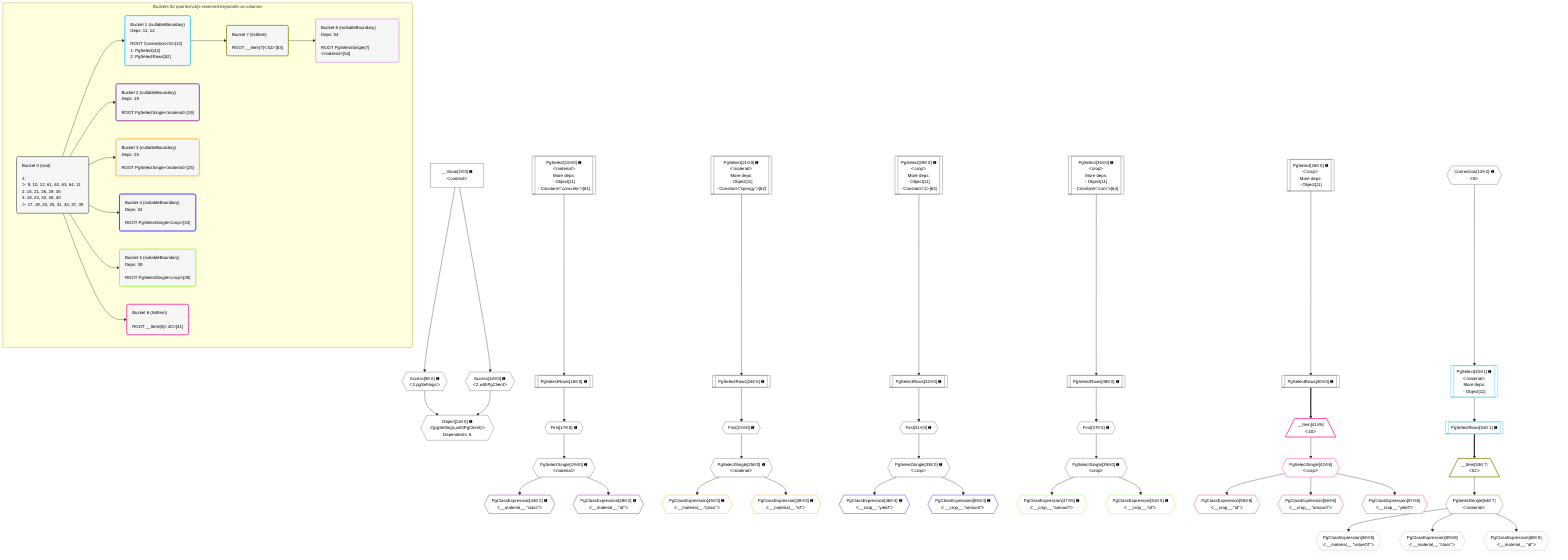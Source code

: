 %%{init: {'themeVariables': { 'fontSize': '12px'}}}%%
graph TD
    classDef path fill:#eee,stroke:#000,color:#000
    classDef plan fill:#fff,stroke-width:1px,color:#000
    classDef itemplan fill:#fff,stroke-width:2px,color:#000
    classDef unbatchedplan fill:#dff,stroke-width:1px,color:#000
    classDef sideeffectplan fill:#fcc,stroke-width:2px,color:#000
    classDef bucket fill:#f6f6f6,color:#000,stroke-width:2px,text-align:left

    subgraph "Buckets for queries/v4/js-reserved-keywords-as-columns"
    Bucket0("Bucket 0 (root)<br /><br />1: <br />ᐳ: 9, 10, 12, 61, 62, 63, 64, 11<br />2: 15, 21, 26, 29, 35<br />3: 18, 24, 32, 38, 40<br />ᐳ: 17, 19, 23, 25, 31, 33, 37, 39"):::bucket
    Bucket1("Bucket 1 (nullableBoundary)<br />Deps: 11, 12<br /><br />ROOT Connectionᐸ8ᐳ[12]<br />1: PgSelect[43]<br />2: PgSelectRows[52]"):::bucket
    Bucket2("Bucket 2 (nullableBoundary)<br />Deps: 19<br /><br />ROOT PgSelectSingleᐸmaterialᐳ[19]"):::bucket
    Bucket3("Bucket 3 (nullableBoundary)<br />Deps: 25<br /><br />ROOT PgSelectSingleᐸmaterialᐳ[25]"):::bucket
    Bucket4("Bucket 4 (nullableBoundary)<br />Deps: 33<br /><br />ROOT PgSelectSingleᐸcropᐳ[33]"):::bucket
    Bucket5("Bucket 5 (nullableBoundary)<br />Deps: 39<br /><br />ROOT PgSelectSingleᐸcropᐳ[39]"):::bucket
    Bucket6("Bucket 6 (listItem)<br /><br />ROOT __Item{6}ᐸ40ᐳ[41]"):::bucket
    Bucket7("Bucket 7 (listItem)<br /><br />ROOT __Item{7}ᐸ52ᐳ[53]"):::bucket
    Bucket8("Bucket 8 (nullableBoundary)<br />Deps: 54<br /><br />ROOT PgSelectSingle{7}ᐸmaterialᐳ[54]"):::bucket
    end
    Bucket0 --> Bucket1 & Bucket2 & Bucket3 & Bucket4 & Bucket5 & Bucket6
    Bucket1 --> Bucket7
    Bucket7 --> Bucket8

    %% plan dependencies
    Object11{{"Object[11∈0] ➊<br />ᐸ{pgSettings,withPgClient}ᐳ<br />Dependents: 6"}}:::plan
    Access9{{"Access[9∈0] ➊<br />ᐸ2.pgSettingsᐳ"}}:::plan
    Access10{{"Access[10∈0] ➊<br />ᐸ2.withPgClientᐳ"}}:::plan
    Access9 & Access10 --> Object11
    PgSelect15[["PgSelect[15∈0] ➊<br />ᐸmaterialᐳ<br />More deps:<br />- Object[11]<br />- Constantᐸ'concrete'ᐳ[61]"]]:::plan
    PgSelect21[["PgSelect[21∈0] ➊<br />ᐸmaterialᐳ<br />More deps:<br />- Object[11]<br />- Constantᐸ'spongy'ᐳ[62]"]]:::plan
    PgSelect29[["PgSelect[29∈0] ➊<br />ᐸcropᐳ<br />More deps:<br />- Object[11]<br />- Constantᐸ1ᐳ[63]"]]:::plan
    PgSelect35[["PgSelect[35∈0] ➊<br />ᐸcropᐳ<br />More deps:<br />- Object[11]<br />- Constantᐸ'corn'ᐳ[64]"]]:::plan
    __Value2["__Value[2∈0] ➊<br />ᐸcontextᐳ"]:::plan
    __Value2 --> Access9
    __Value2 --> Access10
    First17{{"First[17∈0] ➊"}}:::plan
    PgSelectRows18[["PgSelectRows[18∈0] ➊"]]:::plan
    PgSelectRows18 --> First17
    PgSelect15 --> PgSelectRows18
    PgSelectSingle19{{"PgSelectSingle[19∈0] ➊<br />ᐸmaterialᐳ"}}:::plan
    First17 --> PgSelectSingle19
    First23{{"First[23∈0] ➊"}}:::plan
    PgSelectRows24[["PgSelectRows[24∈0] ➊"]]:::plan
    PgSelectRows24 --> First23
    PgSelect21 --> PgSelectRows24
    PgSelectSingle25{{"PgSelectSingle[25∈0] ➊<br />ᐸmaterialᐳ"}}:::plan
    First23 --> PgSelectSingle25
    PgSelect26[["PgSelect[26∈0] ➊<br />ᐸcropᐳ<br />More deps:<br />- Object[11]"]]:::plan
    First31{{"First[31∈0] ➊"}}:::plan
    PgSelectRows32[["PgSelectRows[32∈0] ➊"]]:::plan
    PgSelectRows32 --> First31
    PgSelect29 --> PgSelectRows32
    PgSelectSingle33{{"PgSelectSingle[33∈0] ➊<br />ᐸcropᐳ"}}:::plan
    First31 --> PgSelectSingle33
    First37{{"First[37∈0] ➊"}}:::plan
    PgSelectRows38[["PgSelectRows[38∈0] ➊"]]:::plan
    PgSelectRows38 --> First37
    PgSelect35 --> PgSelectRows38
    PgSelectSingle39{{"PgSelectSingle[39∈0] ➊<br />ᐸcropᐳ"}}:::plan
    First37 --> PgSelectSingle39
    PgSelectRows40[["PgSelectRows[40∈0] ➊"]]:::plan
    PgSelect26 --> PgSelectRows40
    Connection12{{"Connection[12∈0] ➊<br />ᐸ8ᐳ"}}:::plan
    PgSelect43[["PgSelect[43∈1] ➊<br />ᐸmaterialᐳ<br />More deps:<br />- Object[11]"]]:::plan
    Connection12 --> PgSelect43
    PgSelectRows52[["PgSelectRows[52∈1] ➊"]]:::plan
    PgSelect43 --> PgSelectRows52
    PgClassExpression44{{"PgClassExpression[44∈2] ➊<br />ᐸ__material__.”class”ᐳ"}}:::plan
    PgSelectSingle19 --> PgClassExpression44
    PgClassExpression48{{"PgClassExpression[48∈2] ➊<br />ᐸ__material__.”id”ᐳ"}}:::plan
    PgSelectSingle19 --> PgClassExpression48
    PgClassExpression45{{"PgClassExpression[45∈3] ➊<br />ᐸ__material__.”class”ᐳ"}}:::plan
    PgSelectSingle25 --> PgClassExpression45
    PgClassExpression49{{"PgClassExpression[49∈3] ➊<br />ᐸ__material__.”id”ᐳ"}}:::plan
    PgSelectSingle25 --> PgClassExpression49
    PgClassExpression46{{"PgClassExpression[46∈4] ➊<br />ᐸ__crop__.”yield”ᐳ"}}:::plan
    PgSelectSingle33 --> PgClassExpression46
    PgClassExpression50{{"PgClassExpression[50∈4] ➊<br />ᐸ__crop__.”amount”ᐳ"}}:::plan
    PgSelectSingle33 --> PgClassExpression50
    PgClassExpression47{{"PgClassExpression[47∈5] ➊<br />ᐸ__crop__.”amount”ᐳ"}}:::plan
    PgSelectSingle39 --> PgClassExpression47
    PgClassExpression51{{"PgClassExpression[51∈5] ➊<br />ᐸ__crop__.”id”ᐳ"}}:::plan
    PgSelectSingle39 --> PgClassExpression51
    __Item41[/"__Item[41∈6]<br />ᐸ40ᐳ"\]:::itemplan
    PgSelectRows40 ==> __Item41
    PgSelectSingle42{{"PgSelectSingle[42∈6]<br />ᐸcropᐳ"}}:::plan
    __Item41 --> PgSelectSingle42
    PgClassExpression55{{"PgClassExpression[55∈6]<br />ᐸ__crop__.”id”ᐳ"}}:::plan
    PgSelectSingle42 --> PgClassExpression55
    PgClassExpression56{{"PgClassExpression[56∈6]<br />ᐸ__crop__.”amount”ᐳ"}}:::plan
    PgSelectSingle42 --> PgClassExpression56
    PgClassExpression57{{"PgClassExpression[57∈6]<br />ᐸ__crop__.”yield”ᐳ"}}:::plan
    PgSelectSingle42 --> PgClassExpression57
    __Item53[/"__Item[53∈7]<br />ᐸ52ᐳ"\]:::itemplan
    PgSelectRows52 ==> __Item53
    PgSelectSingle54{{"PgSelectSingle[54∈7]<br />ᐸmaterialᐳ"}}:::plan
    __Item53 --> PgSelectSingle54
    PgClassExpression58{{"PgClassExpression[58∈8]<br />ᐸ__material__.”valueOf”ᐳ"}}:::plan
    PgSelectSingle54 --> PgClassExpression58
    PgClassExpression59{{"PgClassExpression[59∈8]<br />ᐸ__material__.”class”ᐳ"}}:::plan
    PgSelectSingle54 --> PgClassExpression59
    PgClassExpression60{{"PgClassExpression[60∈8]<br />ᐸ__material__.”id”ᐳ"}}:::plan
    PgSelectSingle54 --> PgClassExpression60

    %% define steps
    classDef bucket0 stroke:#696969
    class Bucket0,__Value2,Access9,Access10,Object11,Connection12,PgSelect15,First17,PgSelectRows18,PgSelectSingle19,PgSelect21,First23,PgSelectRows24,PgSelectSingle25,PgSelect26,PgSelect29,First31,PgSelectRows32,PgSelectSingle33,PgSelect35,First37,PgSelectRows38,PgSelectSingle39,PgSelectRows40 bucket0
    classDef bucket1 stroke:#00bfff
    class Bucket1,PgSelect43,PgSelectRows52 bucket1
    classDef bucket2 stroke:#7f007f
    class Bucket2,PgClassExpression44,PgClassExpression48 bucket2
    classDef bucket3 stroke:#ffa500
    class Bucket3,PgClassExpression45,PgClassExpression49 bucket3
    classDef bucket4 stroke:#0000ff
    class Bucket4,PgClassExpression46,PgClassExpression50 bucket4
    classDef bucket5 stroke:#7fff00
    class Bucket5,PgClassExpression47,PgClassExpression51 bucket5
    classDef bucket6 stroke:#ff1493
    class Bucket6,__Item41,PgSelectSingle42,PgClassExpression55,PgClassExpression56,PgClassExpression57 bucket6
    classDef bucket7 stroke:#808000
    class Bucket7,__Item53,PgSelectSingle54 bucket7
    classDef bucket8 stroke:#dda0dd
    class Bucket8,PgClassExpression58,PgClassExpression59,PgClassExpression60 bucket8